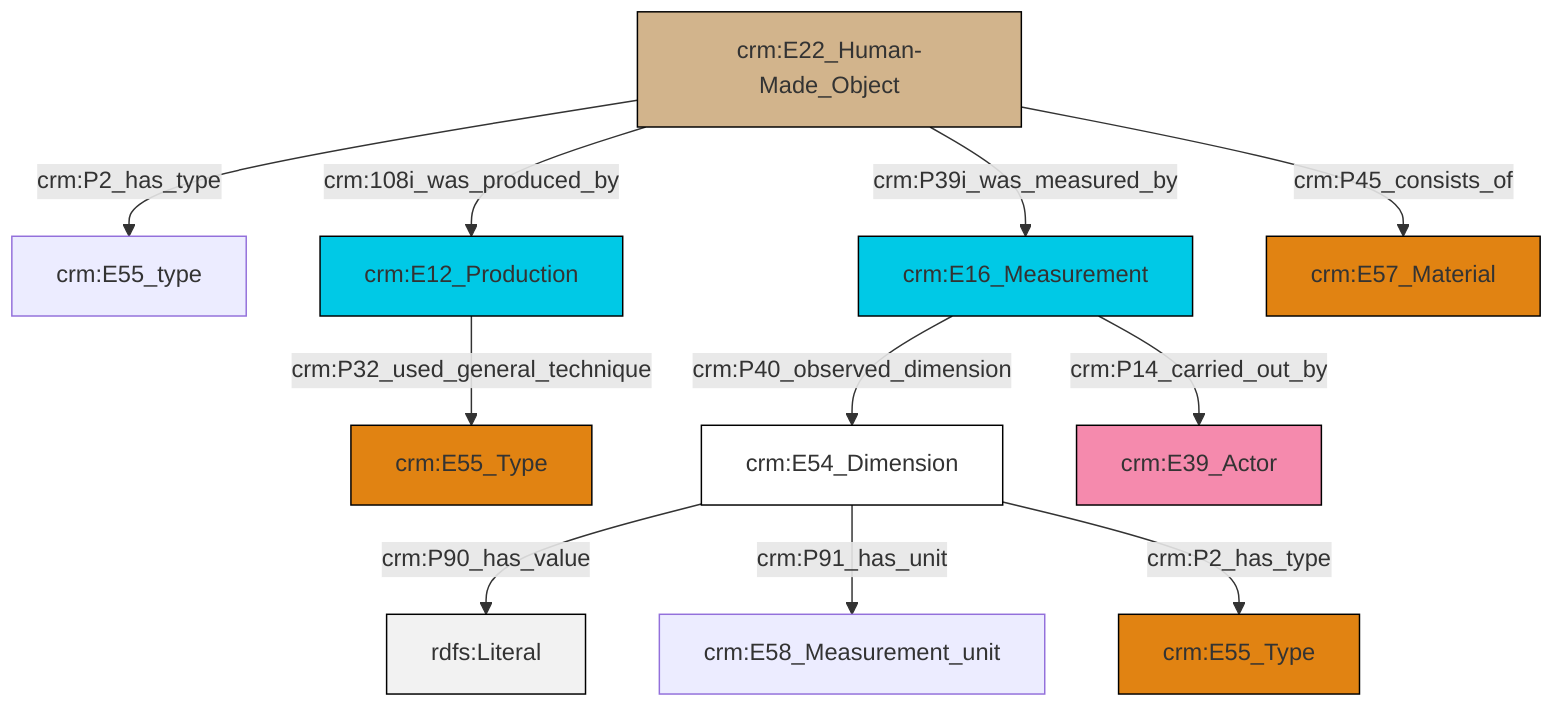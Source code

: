 graph TD
classDef Literal fill:#f2f2f2,stroke:#000000;
classDef CRM_Entity fill:#FFFFFF,stroke:#000000;
classDef Temporal_Entity fill:#00C9E6, stroke:#000000;
classDef Type fill:#E18312, stroke:#000000;
classDef Time-Span fill:#2C9C91, stroke:#000000;
classDef Appellation fill:#FFEB7F, stroke:#000000;
classDef Place fill:#008836, stroke:#000000;
classDef Persistent_Item fill:#B266B2, stroke:#000000;
classDef Conceptual_Object fill:#FFD700, stroke:#000000;
classDef Physical_Thing fill:#D2B48C, stroke:#000000;
classDef Actor fill:#f58aad, stroke:#000000;
classDef PC_Classes fill:#4ce600, stroke:#000000;
classDef Multi fill:#cccccc,stroke:#000000;

6["crm:E16_Measurement"]:::Temporal_Entity -->|crm:P40_observed_dimension| 7["crm:E54_Dimension"]:::CRM_Entity
8["crm:E22_Human-Made_Object"]:::Physical_Thing -->|crm:P2_has_type| 2["crm:E55_type"]:::Default
4["crm:E12_Production"]:::Temporal_Entity -->|crm:P32_used_general_technique| 0["crm:E55_Type"]:::Type
7["crm:E54_Dimension"]:::CRM_Entity -->|crm:P90_has_value| 9[rdfs:Literal]:::Literal
8["crm:E22_Human-Made_Object"]:::Physical_Thing -->|crm:P45_consists_of| 10["crm:E57_Material"]:::Type
7["crm:E54_Dimension"]:::CRM_Entity -->|crm:P91_has_unit| 11["crm:E58_Measurement_unit"]:::Default
8["crm:E22_Human-Made_Object"]:::Physical_Thing -->|crm:P39i_was_measured_by| 6["crm:E16_Measurement"]:::Temporal_Entity
7["crm:E54_Dimension"]:::CRM_Entity -->|crm:P2_has_type| 15["crm:E55_Type"]:::Type
8["crm:E22_Human-Made_Object"]:::Physical_Thing -->|crm:108i_was_produced_by| 4["crm:E12_Production"]:::Temporal_Entity
6["crm:E16_Measurement"]:::Temporal_Entity -->|crm:P14_carried_out_by| 18["crm:E39_Actor"]:::Actor